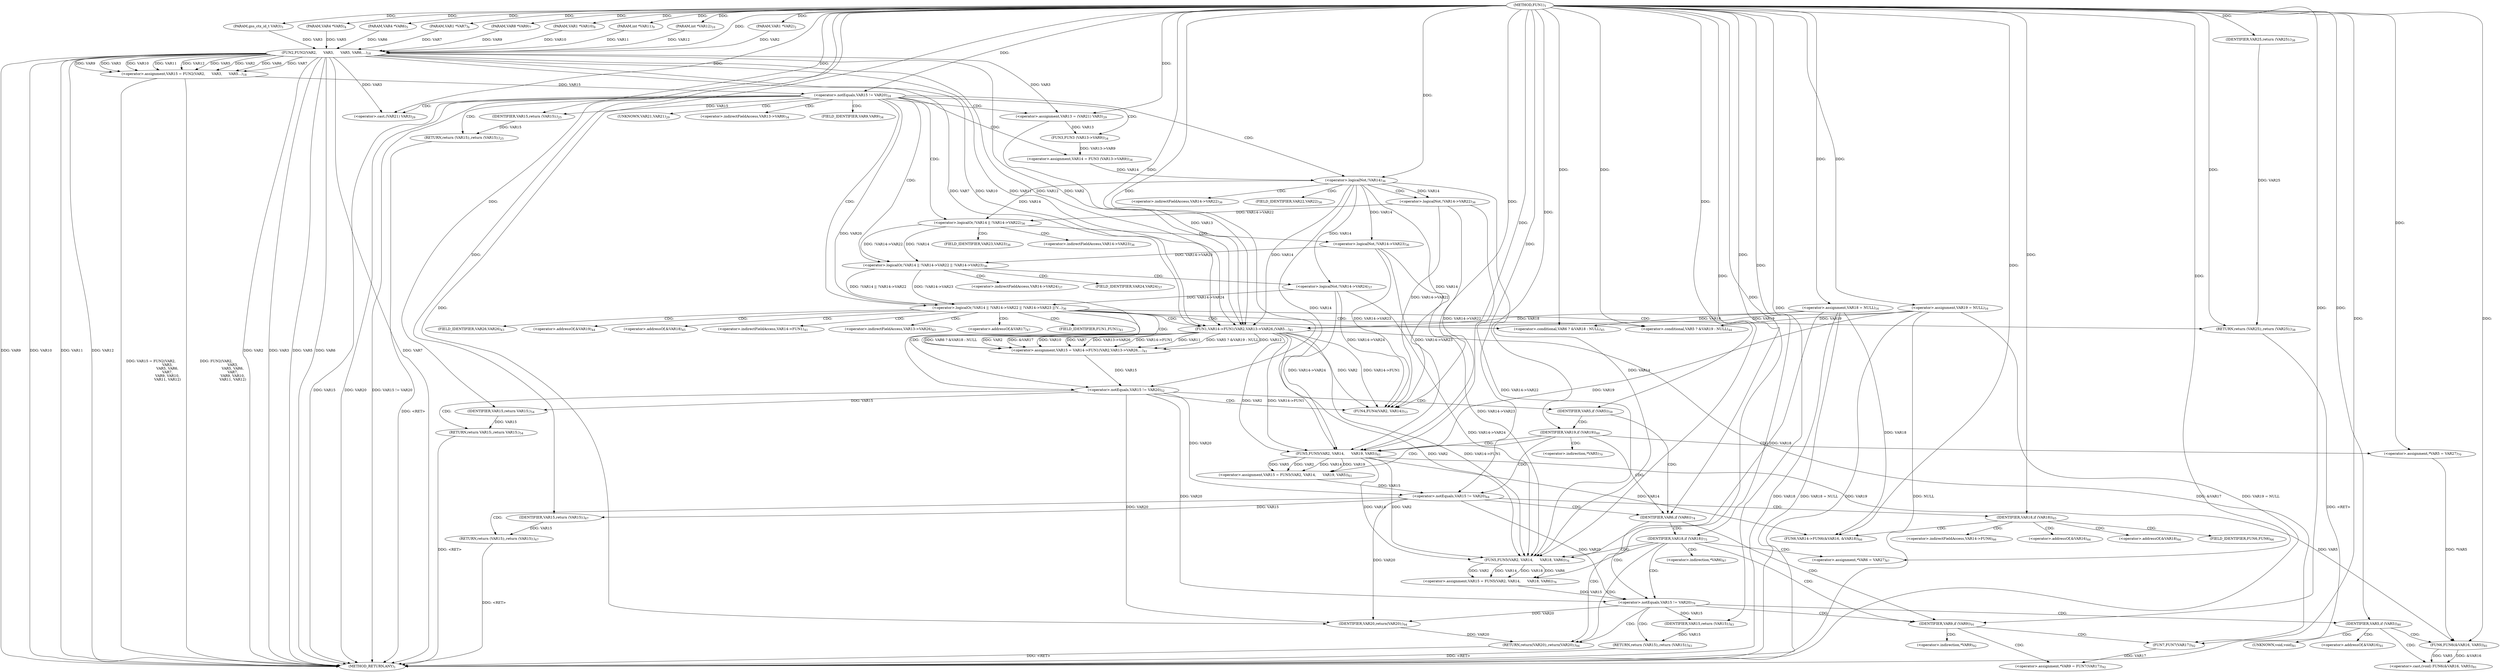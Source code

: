 digraph "FUN1" {  
"8" [label = <(METHOD,FUN1)<SUB>1</SUB>> ]
"201" [label = <(METHOD_RETURN,ANY)<SUB>1</SUB>> ]
"9" [label = <(PARAM,VAR1 *VAR2)<SUB>2</SUB>> ]
"10" [label = <(PARAM,gss_ctx_id_t VAR3)<SUB>3</SUB>> ]
"11" [label = <(PARAM,VAR4 *VAR5)<SUB>4</SUB>> ]
"12" [label = <(PARAM,VAR4 *VAR6)<SUB>5</SUB>> ]
"13" [label = <(PARAM,VAR1 *VAR7)<SUB>6</SUB>> ]
"14" [label = <(PARAM,VAR8 *VAR9)<SUB>7</SUB>> ]
"15" [label = <(PARAM,VAR1 *VAR10)<SUB>8</SUB>> ]
"16" [label = <(PARAM,int *VAR11)<SUB>9</SUB>> ]
"17" [label = <(PARAM,int *VAR12)<SUB>10</SUB>> ]
"26" [label = <(&lt;operator&gt;.assignment,VAR18 = NULL)<SUB>16</SUB>> ]
"29" [label = <(&lt;operator&gt;.assignment,VAR19 = NULL)<SUB>16</SUB>> ]
"32" [label = <(&lt;operator&gt;.assignment,VAR15 = FUN2(VAR2,
			      VAR3,
			      VAR5...)<SUB>18</SUB>> ]
"51" [label = <(&lt;operator&gt;.assignment,VAR13 = (VAR21) VAR3)<SUB>29</SUB>> ]
"56" [label = <(&lt;operator&gt;.assignment,VAR14 = FUN3 (VAR13-&gt;VAR9))<SUB>34</SUB>> ]
"83" [label = <(&lt;operator&gt;.assignment,VAR15 = VAR14-&gt;FUN1(
			VAR2,
			VAR13-&gt;VAR26,
...)<SUB>41</SUB>> ]
"199" [label = <(RETURN,return(VAR20);,return(VAR20);)<SUB>94</SUB>> ]
"45" [label = <(&lt;operator&gt;.notEquals,VAR15 != VAR20)<SUB>24</SUB>> ]
"63" [label = <(&lt;operator&gt;.logicalOr,!VAR14 || !VAR14-&gt;VAR22 || !VAR14-&gt;VAR23 ||
	!V...)<SUB>36</SUB>> ]
"110" [label = <(&lt;operator&gt;.notEquals,VAR15 != VAR20)<SUB>52</SUB>> ]
"120" [label = <(IDENTIFIER,VAR5,if (VAR5))<SUB>59</SUB>> ]
"157" [label = <(IDENTIFIER,VAR6,if (VAR6))<SUB>74</SUB>> ]
"192" [label = <(IDENTIFIER,VAR9,if (VAR9))<SUB>91</SUB>> ]
"200" [label = <(IDENTIFIER,VAR20,return(VAR20);)<SUB>94</SUB>> ]
"34" [label = <(FUN2,FUN2(VAR2,
			      VAR3,
			      VAR5, VAR6,
...)<SUB>18</SUB>> ]
"49" [label = <(RETURN,return (VAR15);,return (VAR15);)<SUB>25</SUB>> ]
"53" [label = <(&lt;operator&gt;.cast,(VAR21) VAR3)<SUB>29</SUB>> ]
"58" [label = <(FUN3,FUN3 (VAR13-&gt;VAR9))<SUB>34</SUB>> ]
"81" [label = <(RETURN,return (VAR25);,return (VAR25);)<SUB>38</SUB>> ]
"85" [label = <(FUN1,VAR14-&gt;FUN1(
			VAR2,
			VAR13-&gt;VAR26,
			(VAR5...)<SUB>41</SUB>> ]
"114" [label = <(FUN4,FUN4(VAR2, VAR14))<SUB>53</SUB>> ]
"117" [label = <(RETURN,return VAR15;,return VAR15;)<SUB>54</SUB>> ]
"194" [label = <(&lt;operator&gt;.assignment,*VAR9 = FUN7(VAR17))<SUB>92</SUB>> ]
"50" [label = <(IDENTIFIER,VAR15,return (VAR15);)<SUB>25</SUB>> ]
"64" [label = <(&lt;operator&gt;.logicalOr,!VAR14 || !VAR14-&gt;VAR22 || !VAR14-&gt;VAR23)<SUB>36</SUB>> ]
"76" [label = <(&lt;operator&gt;.logicalNot,!VAR14-&gt;VAR24)<SUB>37</SUB>> ]
"82" [label = <(IDENTIFIER,VAR25,return (VAR25);)<SUB>38</SUB>> ]
"93" [label = <(&lt;operator&gt;.conditional,VAR5 ? &amp;VAR19 : NULL)<SUB>44</SUB>> ]
"98" [label = <(&lt;operator&gt;.conditional,VAR6 ? &amp;VAR18 : NULL)<SUB>45</SUB>> ]
"118" [label = <(IDENTIFIER,VAR15,return VAR15;)<SUB>54</SUB>> ]
"123" [label = <(IDENTIFIER,VAR19,if (VAR19))<SUB>60</SUB>> ]
"160" [label = <(IDENTIFIER,VAR18,if (VAR18))<SUB>75</SUB>> ]
"65" [label = <(&lt;operator&gt;.logicalOr,!VAR14 || !VAR14-&gt;VAR22)<SUB>36</SUB>> ]
"72" [label = <(&lt;operator&gt;.logicalNot,!VAR14-&gt;VAR23)<SUB>36</SUB>> ]
"125" [label = <(&lt;operator&gt;.assignment,VAR15 = FUN5(VAR2, VAR14,
						      VAR19, VAR5))<SUB>61</SUB>> ]
"162" [label = <(&lt;operator&gt;.assignment,VAR15 = FUN5(VAR2, VAR14,
						      VAR18, VAR6))<SUB>76</SUB>> ]
"197" [label = <(FUN7,FUN7(VAR17))<SUB>92</SUB>> ]
"66" [label = <(&lt;operator&gt;.logicalNot,!VAR14)<SUB>36</SUB>> ]
"68" [label = <(&lt;operator&gt;.logicalNot,!VAR14-&gt;VAR22)<SUB>36</SUB>> ]
"133" [label = <(&lt;operator&gt;.notEquals,VAR15 != VAR20)<SUB>64</SUB>> ]
"152" [label = <(&lt;operator&gt;.assignment,*VAR5 = VAR27)<SUB>70</SUB>> ]
"170" [label = <(&lt;operator&gt;.notEquals,VAR15 != VAR20)<SUB>79</SUB>> ]
"187" [label = <(&lt;operator&gt;.assignment,*VAR6 = VAR27)<SUB>87</SUB>> ]
"127" [label = <(FUN5,FUN5(VAR2, VAR14,
						      VAR19, VAR5))<SUB>61</SUB>> ]
"148" [label = <(RETURN,return (VAR15);,return (VAR15);)<SUB>67</SUB>> ]
"164" [label = <(FUN5,FUN5(VAR2, VAR14,
						      VAR18, VAR6))<SUB>76</SUB>> ]
"183" [label = <(RETURN,return (VAR15);,return (VAR15);)<SUB>83</SUB>> ]
"138" [label = <(IDENTIFIER,VAR18,if (VAR18))<SUB>65</SUB>> ]
"149" [label = <(IDENTIFIER,VAR15,return (VAR15);)<SUB>67</SUB>> ]
"175" [label = <(IDENTIFIER,VAR5,if (VAR5))<SUB>80</SUB>> ]
"184" [label = <(IDENTIFIER,VAR15,return (VAR15);)<SUB>83</SUB>> ]
"140" [label = <(FUN6,VAR14-&gt;FUN6(&amp;VAR16, &amp;VAR18))<SUB>66</SUB>> ]
"177" [label = <(&lt;operator&gt;.cast,(void) FUN6(&amp;VAR16, VAR5))<SUB>81</SUB>> ]
"179" [label = <(FUN6,FUN6(&amp;VAR16, VAR5))<SUB>81</SUB>> ]
"54" [label = <(UNKNOWN,VAR21,VAR21)<SUB>29</SUB>> ]
"59" [label = <(&lt;operator&gt;.indirectFieldAccess,VAR13-&gt;VAR9)<SUB>34</SUB>> ]
"86" [label = <(&lt;operator&gt;.indirectFieldAccess,VAR14-&gt;FUN1)<SUB>41</SUB>> ]
"90" [label = <(&lt;operator&gt;.indirectFieldAccess,VAR13-&gt;VAR26)<SUB>43</SUB>> ]
"104" [label = <(&lt;operator&gt;.addressOf,&amp;VAR17)<SUB>47</SUB>> ]
"61" [label = <(FIELD_IDENTIFIER,VAR9,VAR9)<SUB>34</SUB>> ]
"77" [label = <(&lt;operator&gt;.indirectFieldAccess,VAR14-&gt;VAR24)<SUB>37</SUB>> ]
"88" [label = <(FIELD_IDENTIFIER,FUN1,FUN1)<SUB>41</SUB>> ]
"92" [label = <(FIELD_IDENTIFIER,VAR26,VAR26)<SUB>43</SUB>> ]
"95" [label = <(&lt;operator&gt;.addressOf,&amp;VAR19)<SUB>44</SUB>> ]
"100" [label = <(&lt;operator&gt;.addressOf,&amp;VAR18)<SUB>45</SUB>> ]
"195" [label = <(&lt;operator&gt;.indirection,*VAR9)<SUB>92</SUB>> ]
"73" [label = <(&lt;operator&gt;.indirectFieldAccess,VAR14-&gt;VAR23)<SUB>36</SUB>> ]
"79" [label = <(FIELD_IDENTIFIER,VAR24,VAR24)<SUB>37</SUB>> ]
"69" [label = <(&lt;operator&gt;.indirectFieldAccess,VAR14-&gt;VAR22)<SUB>36</SUB>> ]
"75" [label = <(FIELD_IDENTIFIER,VAR23,VAR23)<SUB>36</SUB>> ]
"71" [label = <(FIELD_IDENTIFIER,VAR22,VAR22)<SUB>36</SUB>> ]
"153" [label = <(&lt;operator&gt;.indirection,*VAR5)<SUB>70</SUB>> ]
"188" [label = <(&lt;operator&gt;.indirection,*VAR6)<SUB>87</SUB>> ]
"141" [label = <(&lt;operator&gt;.indirectFieldAccess,VAR14-&gt;FUN6)<SUB>66</SUB>> ]
"144" [label = <(&lt;operator&gt;.addressOf,&amp;VAR16)<SUB>66</SUB>> ]
"146" [label = <(&lt;operator&gt;.addressOf,&amp;VAR18)<SUB>66</SUB>> ]
"178" [label = <(UNKNOWN,void,void)<SUB>81</SUB>> ]
"143" [label = <(FIELD_IDENTIFIER,FUN6,FUN6)<SUB>66</SUB>> ]
"180" [label = <(&lt;operator&gt;.addressOf,&amp;VAR16)<SUB>81</SUB>> ]
  "148" -> "201"  [ label = "DDG: &lt;RET&gt;"] 
  "199" -> "201"  [ label = "DDG: &lt;RET&gt;"] 
  "183" -> "201"  [ label = "DDG: &lt;RET&gt;"] 
  "81" -> "201"  [ label = "DDG: &lt;RET&gt;"] 
  "117" -> "201"  [ label = "DDG: &lt;RET&gt;"] 
  "49" -> "201"  [ label = "DDG: &lt;RET&gt;"] 
  "26" -> "201"  [ label = "DDG: VAR18"] 
  "26" -> "201"  [ label = "DDG: VAR18 = NULL"] 
  "29" -> "201"  [ label = "DDG: VAR19"] 
  "29" -> "201"  [ label = "DDG: NULL"] 
  "29" -> "201"  [ label = "DDG: VAR19 = NULL"] 
  "34" -> "201"  [ label = "DDG: VAR2"] 
  "34" -> "201"  [ label = "DDG: VAR3"] 
  "34" -> "201"  [ label = "DDG: VAR5"] 
  "34" -> "201"  [ label = "DDG: VAR6"] 
  "34" -> "201"  [ label = "DDG: VAR7"] 
  "34" -> "201"  [ label = "DDG: VAR9"] 
  "34" -> "201"  [ label = "DDG: VAR10"] 
  "34" -> "201"  [ label = "DDG: VAR11"] 
  "34" -> "201"  [ label = "DDG: VAR12"] 
  "32" -> "201"  [ label = "DDG: FUN2(VAR2,
			      VAR3,
			      VAR5, VAR6,
			      VAR7,
			      VAR9, VAR10,
			      VAR11, VAR12)"] 
  "32" -> "201"  [ label = "DDG: VAR15 = FUN2(VAR2,
			      VAR3,
			      VAR5, VAR6,
			      VAR7,
			      VAR9, VAR10,
			      VAR11, VAR12)"] 
  "45" -> "201"  [ label = "DDG: VAR15"] 
  "45" -> "201"  [ label = "DDG: VAR20"] 
  "45" -> "201"  [ label = "DDG: VAR15 != VAR20"] 
  "8" -> "9"  [ label = "DDG: "] 
  "8" -> "10"  [ label = "DDG: "] 
  "8" -> "11"  [ label = "DDG: "] 
  "8" -> "12"  [ label = "DDG: "] 
  "8" -> "13"  [ label = "DDG: "] 
  "8" -> "14"  [ label = "DDG: "] 
  "8" -> "15"  [ label = "DDG: "] 
  "8" -> "16"  [ label = "DDG: "] 
  "8" -> "17"  [ label = "DDG: "] 
  "8" -> "26"  [ label = "DDG: "] 
  "8" -> "29"  [ label = "DDG: "] 
  "34" -> "32"  [ label = "DDG: VAR6"] 
  "34" -> "32"  [ label = "DDG: VAR7"] 
  "34" -> "32"  [ label = "DDG: VAR9"] 
  "34" -> "32"  [ label = "DDG: VAR3"] 
  "34" -> "32"  [ label = "DDG: VAR10"] 
  "34" -> "32"  [ label = "DDG: VAR11"] 
  "34" -> "32"  [ label = "DDG: VAR12"] 
  "34" -> "32"  [ label = "DDG: VAR5"] 
  "34" -> "32"  [ label = "DDG: VAR2"] 
  "34" -> "51"  [ label = "DDG: VAR3"] 
  "8" -> "51"  [ label = "DDG: "] 
  "58" -> "56"  [ label = "DDG: VAR13-&gt;VAR9"] 
  "85" -> "83"  [ label = "DDG: VAR13-&gt;VAR26"] 
  "85" -> "83"  [ label = "DDG: VAR14-&gt;FUN1"] 
  "85" -> "83"  [ label = "DDG: VAR11"] 
  "85" -> "83"  [ label = "DDG: VAR5 ? &amp;VAR19 : NULL"] 
  "85" -> "83"  [ label = "DDG: VAR12"] 
  "85" -> "83"  [ label = "DDG: VAR6 ? &amp;VAR18 : NULL"] 
  "85" -> "83"  [ label = "DDG: VAR2"] 
  "85" -> "83"  [ label = "DDG: &amp;VAR17"] 
  "85" -> "83"  [ label = "DDG: VAR10"] 
  "85" -> "83"  [ label = "DDG: VAR7"] 
  "200" -> "199"  [ label = "DDG: VAR20"] 
  "8" -> "120"  [ label = "DDG: "] 
  "8" -> "157"  [ label = "DDG: "] 
  "8" -> "192"  [ label = "DDG: "] 
  "133" -> "200"  [ label = "DDG: VAR20"] 
  "110" -> "200"  [ label = "DDG: VAR20"] 
  "170" -> "200"  [ label = "DDG: VAR20"] 
  "8" -> "200"  [ label = "DDG: "] 
  "9" -> "34"  [ label = "DDG: VAR2"] 
  "8" -> "34"  [ label = "DDG: "] 
  "10" -> "34"  [ label = "DDG: VAR3"] 
  "11" -> "34"  [ label = "DDG: VAR5"] 
  "12" -> "34"  [ label = "DDG: VAR6"] 
  "13" -> "34"  [ label = "DDG: VAR7"] 
  "14" -> "34"  [ label = "DDG: VAR9"] 
  "15" -> "34"  [ label = "DDG: VAR10"] 
  "16" -> "34"  [ label = "DDG: VAR11"] 
  "17" -> "34"  [ label = "DDG: VAR12"] 
  "32" -> "45"  [ label = "DDG: VAR15"] 
  "8" -> "45"  [ label = "DDG: "] 
  "50" -> "49"  [ label = "DDG: VAR15"] 
  "34" -> "53"  [ label = "DDG: VAR3"] 
  "8" -> "53"  [ label = "DDG: "] 
  "51" -> "58"  [ label = "DDG: VAR13"] 
  "64" -> "63"  [ label = "DDG: !VAR14 || !VAR14-&gt;VAR22"] 
  "64" -> "63"  [ label = "DDG: !VAR14-&gt;VAR23"] 
  "76" -> "63"  [ label = "DDG: VAR14-&gt;VAR24"] 
  "82" -> "81"  [ label = "DDG: VAR25"] 
  "8" -> "81"  [ label = "DDG: "] 
  "66" -> "85"  [ label = "DDG: VAR14"] 
  "34" -> "85"  [ label = "DDG: VAR2"] 
  "8" -> "85"  [ label = "DDG: "] 
  "51" -> "85"  [ label = "DDG: VAR13"] 
  "29" -> "85"  [ label = "DDG: VAR19"] 
  "26" -> "85"  [ label = "DDG: VAR18"] 
  "34" -> "85"  [ label = "DDG: VAR7"] 
  "34" -> "85"  [ label = "DDG: VAR10"] 
  "34" -> "85"  [ label = "DDG: VAR11"] 
  "34" -> "85"  [ label = "DDG: VAR12"] 
  "83" -> "110"  [ label = "DDG: VAR15"] 
  "8" -> "110"  [ label = "DDG: "] 
  "45" -> "110"  [ label = "DDG: VAR20"] 
  "118" -> "117"  [ label = "DDG: VAR15"] 
  "197" -> "194"  [ label = "DDG: VAR17"] 
  "45" -> "50"  [ label = "DDG: VAR15"] 
  "8" -> "50"  [ label = "DDG: "] 
  "65" -> "64"  [ label = "DDG: !VAR14"] 
  "65" -> "64"  [ label = "DDG: !VAR14-&gt;VAR22"] 
  "72" -> "64"  [ label = "DDG: VAR14-&gt;VAR23"] 
  "66" -> "76"  [ label = "DDG: VAR14"] 
  "8" -> "82"  [ label = "DDG: "] 
  "29" -> "93"  [ label = "DDG: VAR19"] 
  "8" -> "93"  [ label = "DDG: "] 
  "26" -> "98"  [ label = "DDG: VAR18"] 
  "8" -> "98"  [ label = "DDG: "] 
  "85" -> "114"  [ label = "DDG: VAR2"] 
  "8" -> "114"  [ label = "DDG: "] 
  "66" -> "114"  [ label = "DDG: VAR14"] 
  "68" -> "114"  [ label = "DDG: VAR14-&gt;VAR22"] 
  "72" -> "114"  [ label = "DDG: VAR14-&gt;VAR23"] 
  "76" -> "114"  [ label = "DDG: VAR14-&gt;VAR24"] 
  "85" -> "114"  [ label = "DDG: VAR14-&gt;FUN1"] 
  "110" -> "118"  [ label = "DDG: VAR15"] 
  "8" -> "118"  [ label = "DDG: "] 
  "8" -> "123"  [ label = "DDG: "] 
  "8" -> "160"  [ label = "DDG: "] 
  "66" -> "65"  [ label = "DDG: VAR14"] 
  "68" -> "65"  [ label = "DDG: VAR14-&gt;VAR22"] 
  "66" -> "72"  [ label = "DDG: VAR14"] 
  "127" -> "125"  [ label = "DDG: VAR2"] 
  "127" -> "125"  [ label = "DDG: VAR14"] 
  "127" -> "125"  [ label = "DDG: VAR19"] 
  "127" -> "125"  [ label = "DDG: VAR5"] 
  "164" -> "162"  [ label = "DDG: VAR2"] 
  "164" -> "162"  [ label = "DDG: VAR14"] 
  "164" -> "162"  [ label = "DDG: VAR18"] 
  "164" -> "162"  [ label = "DDG: VAR6"] 
  "85" -> "197"  [ label = "DDG: &amp;VAR17"] 
  "8" -> "197"  [ label = "DDG: "] 
  "56" -> "66"  [ label = "DDG: VAR14"] 
  "8" -> "66"  [ label = "DDG: "] 
  "66" -> "68"  [ label = "DDG: VAR14"] 
  "8" -> "152"  [ label = "DDG: "] 
  "8" -> "187"  [ label = "DDG: "] 
  "85" -> "127"  [ label = "DDG: VAR2"] 
  "8" -> "127"  [ label = "DDG: "] 
  "66" -> "127"  [ label = "DDG: VAR14"] 
  "68" -> "127"  [ label = "DDG: VAR14-&gt;VAR22"] 
  "72" -> "127"  [ label = "DDG: VAR14-&gt;VAR23"] 
  "76" -> "127"  [ label = "DDG: VAR14-&gt;VAR24"] 
  "85" -> "127"  [ label = "DDG: VAR14-&gt;FUN1"] 
  "29" -> "127"  [ label = "DDG: VAR19"] 
  "125" -> "133"  [ label = "DDG: VAR15"] 
  "8" -> "133"  [ label = "DDG: "] 
  "110" -> "133"  [ label = "DDG: VAR20"] 
  "149" -> "148"  [ label = "DDG: VAR15"] 
  "85" -> "164"  [ label = "DDG: VAR2"] 
  "127" -> "164"  [ label = "DDG: VAR2"] 
  "8" -> "164"  [ label = "DDG: "] 
  "66" -> "164"  [ label = "DDG: VAR14"] 
  "68" -> "164"  [ label = "DDG: VAR14-&gt;VAR22"] 
  "72" -> "164"  [ label = "DDG: VAR14-&gt;VAR23"] 
  "76" -> "164"  [ label = "DDG: VAR14-&gt;VAR24"] 
  "85" -> "164"  [ label = "DDG: VAR14-&gt;FUN1"] 
  "127" -> "164"  [ label = "DDG: VAR14"] 
  "26" -> "164"  [ label = "DDG: VAR18"] 
  "162" -> "170"  [ label = "DDG: VAR15"] 
  "8" -> "170"  [ label = "DDG: "] 
  "110" -> "170"  [ label = "DDG: VAR20"] 
  "133" -> "170"  [ label = "DDG: VAR20"] 
  "184" -> "183"  [ label = "DDG: VAR15"] 
  "8" -> "138"  [ label = "DDG: "] 
  "133" -> "149"  [ label = "DDG: VAR15"] 
  "8" -> "149"  [ label = "DDG: "] 
  "8" -> "175"  [ label = "DDG: "] 
  "170" -> "184"  [ label = "DDG: VAR15"] 
  "8" -> "184"  [ label = "DDG: "] 
  "179" -> "177"  [ label = "DDG: &amp;VAR16"] 
  "179" -> "177"  [ label = "DDG: VAR5"] 
  "127" -> "140"  [ label = "DDG: VAR14"] 
  "8" -> "140"  [ label = "DDG: "] 
  "26" -> "140"  [ label = "DDG: VAR18"] 
  "8" -> "179"  [ label = "DDG: "] 
  "152" -> "179"  [ label = "DDG: *VAR5"] 
  "127" -> "179"  [ label = "DDG: VAR5"] 
  "45" -> "64"  [ label = "CDG: "] 
  "45" -> "51"  [ label = "CDG: "] 
  "45" -> "56"  [ label = "CDG: "] 
  "45" -> "59"  [ label = "CDG: "] 
  "45" -> "54"  [ label = "CDG: "] 
  "45" -> "58"  [ label = "CDG: "] 
  "45" -> "61"  [ label = "CDG: "] 
  "45" -> "49"  [ label = "CDG: "] 
  "45" -> "66"  [ label = "CDG: "] 
  "45" -> "65"  [ label = "CDG: "] 
  "45" -> "53"  [ label = "CDG: "] 
  "45" -> "63"  [ label = "CDG: "] 
  "63" -> "98"  [ label = "CDG: "] 
  "63" -> "81"  [ label = "CDG: "] 
  "63" -> "85"  [ label = "CDG: "] 
  "63" -> "104"  [ label = "CDG: "] 
  "63" -> "92"  [ label = "CDG: "] 
  "63" -> "93"  [ label = "CDG: "] 
  "63" -> "90"  [ label = "CDG: "] 
  "63" -> "88"  [ label = "CDG: "] 
  "63" -> "86"  [ label = "CDG: "] 
  "63" -> "83"  [ label = "CDG: "] 
  "63" -> "110"  [ label = "CDG: "] 
  "63" -> "95"  [ label = "CDG: "] 
  "63" -> "100"  [ label = "CDG: "] 
  "110" -> "120"  [ label = "CDG: "] 
  "110" -> "114"  [ label = "CDG: "] 
  "110" -> "117"  [ label = "CDG: "] 
  "120" -> "123"  [ label = "CDG: "] 
  "120" -> "157"  [ label = "CDG: "] 
  "157" -> "192"  [ label = "CDG: "] 
  "157" -> "160"  [ label = "CDG: "] 
  "157" -> "199"  [ label = "CDG: "] 
  "192" -> "197"  [ label = "CDG: "] 
  "192" -> "195"  [ label = "CDG: "] 
  "192" -> "194"  [ label = "CDG: "] 
  "64" -> "77"  [ label = "CDG: "] 
  "64" -> "76"  [ label = "CDG: "] 
  "64" -> "79"  [ label = "CDG: "] 
  "65" -> "73"  [ label = "CDG: "] 
  "65" -> "75"  [ label = "CDG: "] 
  "65" -> "72"  [ label = "CDG: "] 
  "123" -> "153"  [ label = "CDG: "] 
  "123" -> "152"  [ label = "CDG: "] 
  "123" -> "127"  [ label = "CDG: "] 
  "123" -> "157"  [ label = "CDG: "] 
  "123" -> "125"  [ label = "CDG: "] 
  "123" -> "133"  [ label = "CDG: "] 
  "160" -> "188"  [ label = "CDG: "] 
  "160" -> "192"  [ label = "CDG: "] 
  "160" -> "162"  [ label = "CDG: "] 
  "160" -> "170"  [ label = "CDG: "] 
  "160" -> "187"  [ label = "CDG: "] 
  "160" -> "164"  [ label = "CDG: "] 
  "160" -> "199"  [ label = "CDG: "] 
  "66" -> "68"  [ label = "CDG: "] 
  "66" -> "69"  [ label = "CDG: "] 
  "66" -> "71"  [ label = "CDG: "] 
  "133" -> "138"  [ label = "CDG: "] 
  "133" -> "148"  [ label = "CDG: "] 
  "133" -> "157"  [ label = "CDG: "] 
  "170" -> "192"  [ label = "CDG: "] 
  "170" -> "183"  [ label = "CDG: "] 
  "170" -> "199"  [ label = "CDG: "] 
  "170" -> "175"  [ label = "CDG: "] 
  "138" -> "146"  [ label = "CDG: "] 
  "138" -> "144"  [ label = "CDG: "] 
  "138" -> "141"  [ label = "CDG: "] 
  "138" -> "140"  [ label = "CDG: "] 
  "138" -> "143"  [ label = "CDG: "] 
  "175" -> "179"  [ label = "CDG: "] 
  "175" -> "178"  [ label = "CDG: "] 
  "175" -> "180"  [ label = "CDG: "] 
  "175" -> "177"  [ label = "CDG: "] 
}
